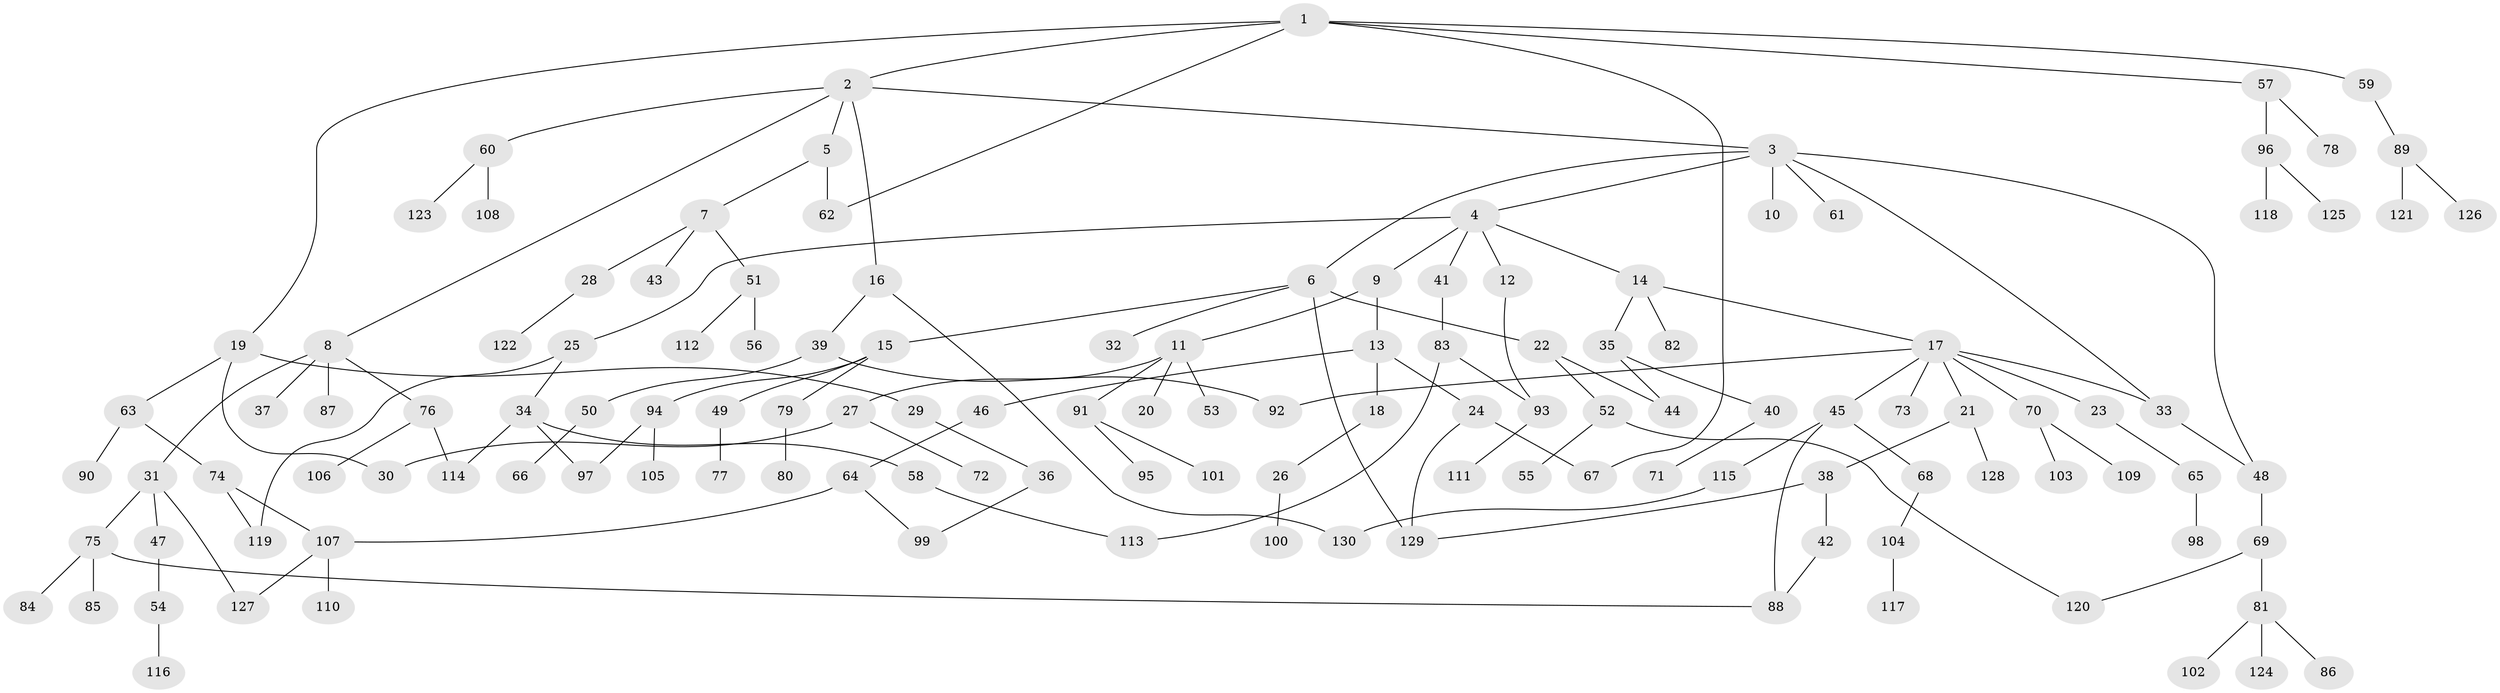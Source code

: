 // Generated by graph-tools (version 1.1) at 2025/13/03/09/25 04:13:28]
// undirected, 130 vertices, 150 edges
graph export_dot {
graph [start="1"]
  node [color=gray90,style=filled];
  1;
  2;
  3;
  4;
  5;
  6;
  7;
  8;
  9;
  10;
  11;
  12;
  13;
  14;
  15;
  16;
  17;
  18;
  19;
  20;
  21;
  22;
  23;
  24;
  25;
  26;
  27;
  28;
  29;
  30;
  31;
  32;
  33;
  34;
  35;
  36;
  37;
  38;
  39;
  40;
  41;
  42;
  43;
  44;
  45;
  46;
  47;
  48;
  49;
  50;
  51;
  52;
  53;
  54;
  55;
  56;
  57;
  58;
  59;
  60;
  61;
  62;
  63;
  64;
  65;
  66;
  67;
  68;
  69;
  70;
  71;
  72;
  73;
  74;
  75;
  76;
  77;
  78;
  79;
  80;
  81;
  82;
  83;
  84;
  85;
  86;
  87;
  88;
  89;
  90;
  91;
  92;
  93;
  94;
  95;
  96;
  97;
  98;
  99;
  100;
  101;
  102;
  103;
  104;
  105;
  106;
  107;
  108;
  109;
  110;
  111;
  112;
  113;
  114;
  115;
  116;
  117;
  118;
  119;
  120;
  121;
  122;
  123;
  124;
  125;
  126;
  127;
  128;
  129;
  130;
  1 -- 2;
  1 -- 19;
  1 -- 57;
  1 -- 59;
  1 -- 62;
  1 -- 67;
  2 -- 3;
  2 -- 5;
  2 -- 8;
  2 -- 16;
  2 -- 60;
  3 -- 4;
  3 -- 6;
  3 -- 10;
  3 -- 33;
  3 -- 48;
  3 -- 61;
  4 -- 9;
  4 -- 12;
  4 -- 14;
  4 -- 25;
  4 -- 41;
  5 -- 7;
  5 -- 62;
  6 -- 15;
  6 -- 22;
  6 -- 32;
  6 -- 129;
  7 -- 28;
  7 -- 43;
  7 -- 51;
  8 -- 31;
  8 -- 37;
  8 -- 76;
  8 -- 87;
  9 -- 11;
  9 -- 13;
  11 -- 20;
  11 -- 27;
  11 -- 53;
  11 -- 91;
  12 -- 93;
  13 -- 18;
  13 -- 24;
  13 -- 46;
  14 -- 17;
  14 -- 35;
  14 -- 82;
  15 -- 49;
  15 -- 79;
  15 -- 94;
  16 -- 39;
  16 -- 130;
  17 -- 21;
  17 -- 23;
  17 -- 45;
  17 -- 70;
  17 -- 73;
  17 -- 92;
  17 -- 33;
  18 -- 26;
  19 -- 29;
  19 -- 63;
  19 -- 30;
  21 -- 38;
  21 -- 128;
  22 -- 52;
  22 -- 44;
  23 -- 65;
  24 -- 67;
  24 -- 129;
  25 -- 34;
  25 -- 119;
  26 -- 100;
  27 -- 30;
  27 -- 72;
  28 -- 122;
  29 -- 36;
  31 -- 47;
  31 -- 75;
  31 -- 127;
  33 -- 48;
  34 -- 58;
  34 -- 114;
  34 -- 97;
  35 -- 40;
  35 -- 44;
  36 -- 99;
  38 -- 42;
  38 -- 129;
  39 -- 50;
  39 -- 92;
  40 -- 71;
  41 -- 83;
  42 -- 88;
  45 -- 68;
  45 -- 88;
  45 -- 115;
  46 -- 64;
  47 -- 54;
  48 -- 69;
  49 -- 77;
  50 -- 66;
  51 -- 56;
  51 -- 112;
  52 -- 55;
  52 -- 120;
  54 -- 116;
  57 -- 78;
  57 -- 96;
  58 -- 113;
  59 -- 89;
  60 -- 108;
  60 -- 123;
  63 -- 74;
  63 -- 90;
  64 -- 99;
  64 -- 107;
  65 -- 98;
  68 -- 104;
  69 -- 81;
  69 -- 120;
  70 -- 103;
  70 -- 109;
  74 -- 119;
  74 -- 107;
  75 -- 84;
  75 -- 85;
  75 -- 88;
  76 -- 106;
  76 -- 114;
  79 -- 80;
  81 -- 86;
  81 -- 102;
  81 -- 124;
  83 -- 113;
  83 -- 93;
  89 -- 121;
  89 -- 126;
  91 -- 95;
  91 -- 101;
  93 -- 111;
  94 -- 97;
  94 -- 105;
  96 -- 118;
  96 -- 125;
  104 -- 117;
  107 -- 110;
  107 -- 127;
  115 -- 130;
}
